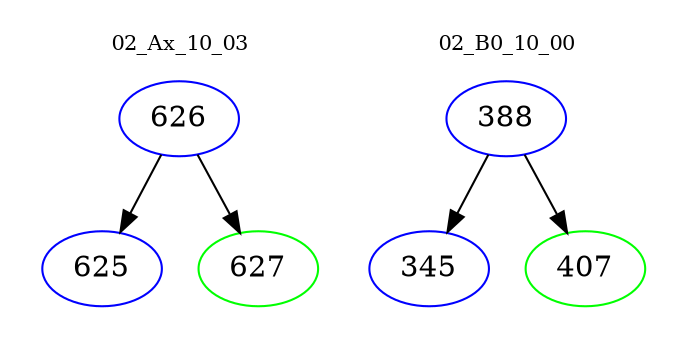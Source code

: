 digraph{
subgraph cluster_0 {
color = white
label = "02_Ax_10_03";
fontsize=10;
T0_626 [label="626", color="blue"]
T0_626 -> T0_625 [color="black"]
T0_625 [label="625", color="blue"]
T0_626 -> T0_627 [color="black"]
T0_627 [label="627", color="green"]
}
subgraph cluster_1 {
color = white
label = "02_B0_10_00";
fontsize=10;
T1_388 [label="388", color="blue"]
T1_388 -> T1_345 [color="black"]
T1_345 [label="345", color="blue"]
T1_388 -> T1_407 [color="black"]
T1_407 [label="407", color="green"]
}
}
